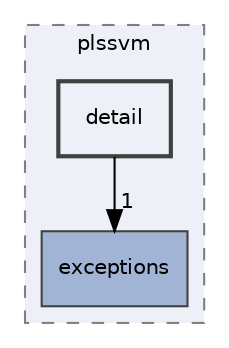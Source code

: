 digraph "include/plssvm/detail"
{
 // LATEX_PDF_SIZE
  edge [fontname="Helvetica",fontsize="10",labelfontname="Helvetica",labelfontsize="10"];
  node [fontname="Helvetica",fontsize="10",shape=record];
  compound=true
  subgraph clusterdir_9696d1624c88fbb4b2358edab2255cb6 {
    graph [ bgcolor="#edf0f7", pencolor="grey50", style="filled,dashed,", label="plssvm", fontname="Helvetica", fontsize="10", URL="dir_9696d1624c88fbb4b2358edab2255cb6.html"]
  dir_49c4dd39876428c8a6f54100703c6d1b [shape=box, label="exceptions", style="filled,", fillcolor="#a2b4d6", color="grey25", URL="dir_49c4dd39876428c8a6f54100703c6d1b.html"];
  dir_f7dfbd464fc0226e1f04610e75575ed1 [shape=box, label="detail", style="filled,bold,", fillcolor="#edf0f7", color="grey25", URL="dir_f7dfbd464fc0226e1f04610e75575ed1.html"];
  }
  dir_f7dfbd464fc0226e1f04610e75575ed1->dir_49c4dd39876428c8a6f54100703c6d1b [headlabel="1", labeldistance=1.5 headhref="dir_000005_000007.html"];
}
